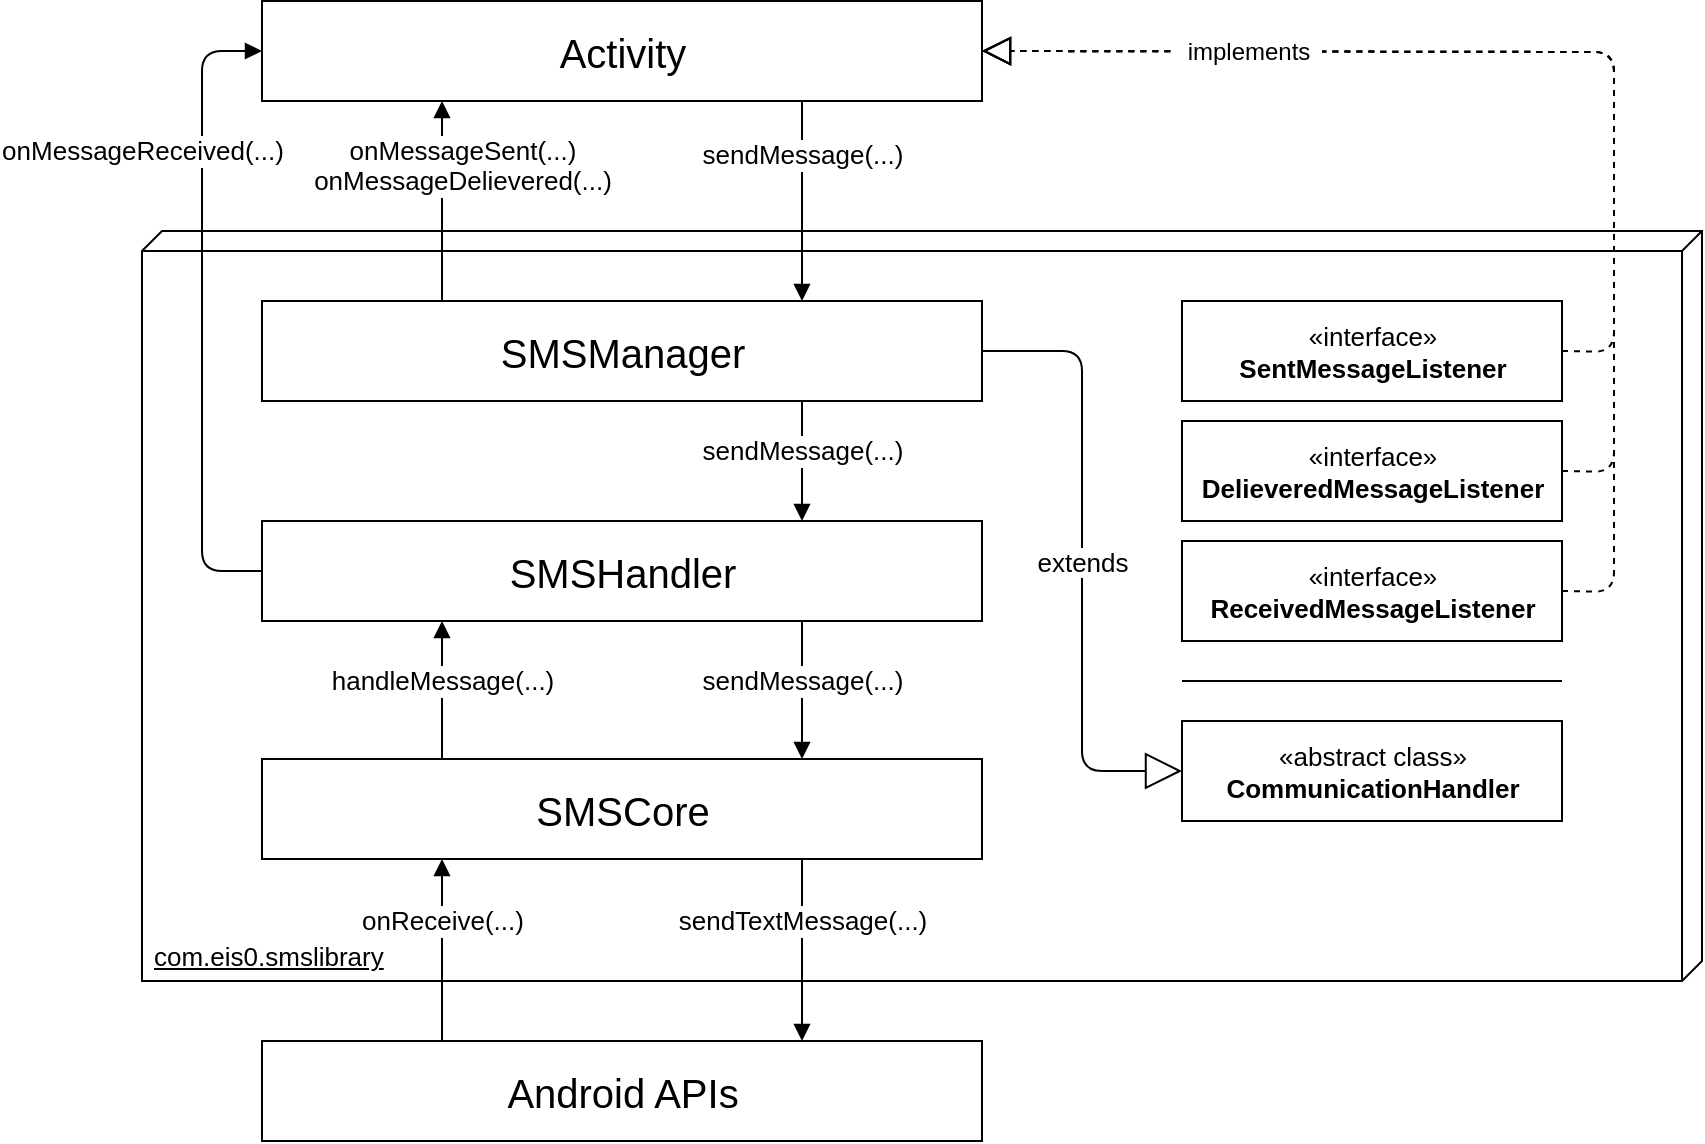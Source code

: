 <mxfile version="12.2.0" type="github" pages="1">
  <diagram id="YYsei6YaZ76_LZ5eATAH" name="Page-1">
    <mxGraphModel dx="977" dy="625" grid="1" gridSize="10" guides="1" tooltips="1" connect="1" arrows="1" fold="1" page="1" pageScale="1" pageWidth="1169" pageHeight="827" math="0" shadow="0">
      <root>
        <mxCell id="0"/>
        <mxCell id="1" parent="0"/>
        <mxCell id="ia2LMY_d4FnOKpg2bx_S-1" value="com.eis0.smslibrary" style="verticalAlign=bottom;align=left;spacingTop=8;spacingLeft=4;spacingRight=12;shape=cube;size=10;direction=south;fontStyle=4;html=1;fontSize=13;spacingBottom=2;" vertex="1" parent="1">
          <mxGeometry x="194" y="242.5" width="780" height="375" as="geometry"/>
        </mxCell>
        <mxCell id="ia2LMY_d4FnOKpg2bx_S-2" value="Android APIs" style="html=1;fontSize=20;" vertex="1" parent="1">
          <mxGeometry x="254" y="647.5" width="360" height="50" as="geometry"/>
        </mxCell>
        <mxCell id="ia2LMY_d4FnOKpg2bx_S-3" value="SMSCore" style="html=1;fontSize=20;" vertex="1" parent="1">
          <mxGeometry x="254" y="506.5" width="360" height="50" as="geometry"/>
        </mxCell>
        <mxCell id="ia2LMY_d4FnOKpg2bx_S-4" value="SMSHandler" style="html=1;fontSize=20;" vertex="1" parent="1">
          <mxGeometry x="254" y="387.5" width="360" height="50" as="geometry"/>
        </mxCell>
        <mxCell id="ia2LMY_d4FnOKpg2bx_S-5" value="onReceive(...)" style="html=1;verticalAlign=bottom;endArrow=block;entryX=0.25;entryY=1;entryDx=0;entryDy=0;exitX=0.25;exitY=0;exitDx=0;exitDy=0;fontSize=13;" edge="1" parent="1" source="ia2LMY_d4FnOKpg2bx_S-2" target="ia2LMY_d4FnOKpg2bx_S-3">
          <mxGeometry x="0.099" width="80" relative="1" as="geometry">
            <mxPoint x="254" y="697.5" as="sourcePoint"/>
            <mxPoint x="334" y="697.5" as="targetPoint"/>
            <mxPoint as="offset"/>
          </mxGeometry>
        </mxCell>
        <mxCell id="ia2LMY_d4FnOKpg2bx_S-6" value="sendTextMessage(...)" style="html=1;verticalAlign=bottom;endArrow=block;entryX=0.75;entryY=0;entryDx=0;entryDy=0;exitX=0.75;exitY=1;exitDx=0;exitDy=0;fontSize=13;" edge="1" parent="1" source="ia2LMY_d4FnOKpg2bx_S-3" target="ia2LMY_d4FnOKpg2bx_S-2">
          <mxGeometry x="-0.099" width="80" relative="1" as="geometry">
            <mxPoint x="354" y="635.5" as="sourcePoint"/>
            <mxPoint x="354" y="566.5" as="targetPoint"/>
            <mxPoint as="offset"/>
          </mxGeometry>
        </mxCell>
        <mxCell id="ia2LMY_d4FnOKpg2bx_S-7" value="handleMessage(...)" style="html=1;verticalAlign=bottom;endArrow=block;entryX=0.25;entryY=1;entryDx=0;entryDy=0;exitX=0.25;exitY=0;exitDx=0;exitDy=0;fontSize=13;" edge="1" parent="1" source="ia2LMY_d4FnOKpg2bx_S-3" target="ia2LMY_d4FnOKpg2bx_S-4">
          <mxGeometry x="-0.159" width="80" relative="1" as="geometry">
            <mxPoint x="354" y="697.5" as="sourcePoint"/>
            <mxPoint x="354" y="566.5" as="targetPoint"/>
            <mxPoint as="offset"/>
          </mxGeometry>
        </mxCell>
        <mxCell id="ia2LMY_d4FnOKpg2bx_S-8" value="sendMessage(...)" style="html=1;verticalAlign=bottom;endArrow=block;entryX=0.75;entryY=0;entryDx=0;entryDy=0;exitX=0.75;exitY=1;exitDx=0;exitDy=0;fontSize=13;" edge="1" parent="1" source="ia2LMY_d4FnOKpg2bx_S-4" target="ia2LMY_d4FnOKpg2bx_S-3">
          <mxGeometry x="0.159" width="80" relative="1" as="geometry">
            <mxPoint x="354" y="516.5" as="sourcePoint"/>
            <mxPoint x="354" y="447.5" as="targetPoint"/>
            <mxPoint as="offset"/>
          </mxGeometry>
        </mxCell>
        <mxCell id="ia2LMY_d4FnOKpg2bx_S-9" value="SMSManager" style="html=1;fontSize=20;" vertex="1" parent="1">
          <mxGeometry x="254" y="277.5" width="360" height="50" as="geometry"/>
        </mxCell>
        <mxCell id="ia2LMY_d4FnOKpg2bx_S-10" value="sendMessage(...)" style="html=1;verticalAlign=bottom;endArrow=block;entryX=0.75;entryY=0;entryDx=0;entryDy=0;exitX=0.75;exitY=1;exitDx=0;exitDy=0;fontSize=13;" edge="1" parent="1" source="ia2LMY_d4FnOKpg2bx_S-9" target="ia2LMY_d4FnOKpg2bx_S-4">
          <mxGeometry x="0.159" width="80" relative="1" as="geometry">
            <mxPoint x="674" y="368.5" as="sourcePoint"/>
            <mxPoint x="674" y="437.5" as="targetPoint"/>
            <mxPoint as="offset"/>
          </mxGeometry>
        </mxCell>
        <mxCell id="ia2LMY_d4FnOKpg2bx_S-12" value="Activity" style="html=1;fontSize=20;" vertex="1" parent="1">
          <mxGeometry x="254" y="127.5" width="360" height="50" as="geometry"/>
        </mxCell>
        <mxCell id="ia2LMY_d4FnOKpg2bx_S-13" value="sendMessage(...)" style="html=1;verticalAlign=bottom;endArrow=block;entryX=0.75;entryY=0;entryDx=0;entryDy=0;exitX=0.75;exitY=1;exitDx=0;exitDy=0;fontSize=13;" edge="1" parent="1" source="ia2LMY_d4FnOKpg2bx_S-12" target="ia2LMY_d4FnOKpg2bx_S-9">
          <mxGeometry x="-0.25" width="80" relative="1" as="geometry">
            <mxPoint x="534" y="337.5" as="sourcePoint"/>
            <mxPoint x="534" y="397.5" as="targetPoint"/>
            <mxPoint as="offset"/>
          </mxGeometry>
        </mxCell>
        <mxCell id="ia2LMY_d4FnOKpg2bx_S-14" value="onMessageReceived(...)" style="html=1;verticalAlign=bottom;endArrow=block;entryX=0;entryY=0.5;entryDx=0;entryDy=0;fontSize=13;exitX=0;exitY=0.5;exitDx=0;exitDy=0;" edge="1" parent="1" source="ia2LMY_d4FnOKpg2bx_S-4" target="ia2LMY_d4FnOKpg2bx_S-12">
          <mxGeometry x="0.433" y="30" width="80" relative="1" as="geometry">
            <mxPoint x="34" y="327.5" as="sourcePoint"/>
            <mxPoint x="354" y="447.5" as="targetPoint"/>
            <mxPoint as="offset"/>
            <Array as="points">
              <mxPoint x="224" y="412.5"/>
              <mxPoint x="224" y="152.5"/>
            </Array>
          </mxGeometry>
        </mxCell>
        <mxCell id="ia2LMY_d4FnOKpg2bx_S-15" value="onMessageSent(...)&lt;br&gt;onMessageDelievered(...)" style="html=1;verticalAlign=bottom;endArrow=block;entryX=0.25;entryY=1;entryDx=0;entryDy=0;exitX=0.25;exitY=0;exitDx=0;exitDy=0;fontSize=13;" edge="1" parent="1" source="ia2LMY_d4FnOKpg2bx_S-9" target="ia2LMY_d4FnOKpg2bx_S-12">
          <mxGeometry y="-10" width="80" relative="1" as="geometry">
            <mxPoint x="354" y="516.5" as="sourcePoint"/>
            <mxPoint x="354" y="447.5" as="targetPoint"/>
            <mxPoint as="offset"/>
          </mxGeometry>
        </mxCell>
        <mxCell id="ia2LMY_d4FnOKpg2bx_S-16" value="«interface»&lt;br&gt;&lt;b&gt;ReceivedMessageListener&lt;/b&gt;" style="html=1;fontSize=13;align=center;" vertex="1" parent="1">
          <mxGeometry x="714" y="397.5" width="190" height="50" as="geometry"/>
        </mxCell>
        <mxCell id="ia2LMY_d4FnOKpg2bx_S-17" value="«interface»&lt;br&gt;&lt;b&gt;SentMessageListener&lt;/b&gt;" style="html=1;fontSize=13;align=center;" vertex="1" parent="1">
          <mxGeometry x="714" y="277.5" width="190" height="50" as="geometry"/>
        </mxCell>
        <mxCell id="ia2LMY_d4FnOKpg2bx_S-18" value="«interface»&lt;br&gt;&lt;b&gt;DelieveredMessageListener&lt;/b&gt;" style="html=1;fontSize=13;align=center;" vertex="1" parent="1">
          <mxGeometry x="714" y="337.5" width="190" height="50" as="geometry"/>
        </mxCell>
        <mxCell id="ia2LMY_d4FnOKpg2bx_S-19" value="«abstract class»&lt;br&gt;&lt;b&gt;CommunicationHandler&lt;/b&gt;" style="html=1;fontSize=13;align=center;" vertex="1" parent="1">
          <mxGeometry x="714" y="487.5" width="190" height="50" as="geometry"/>
        </mxCell>
        <mxCell id="ia2LMY_d4FnOKpg2bx_S-20" value="extends" style="endArrow=block;endSize=16;endFill=0;html=1;fontSize=13;exitX=1;exitY=0.5;exitDx=0;exitDy=0;entryX=0;entryY=0.5;entryDx=0;entryDy=0;" edge="1" parent="1" source="ia2LMY_d4FnOKpg2bx_S-9" target="ia2LMY_d4FnOKpg2bx_S-19">
          <mxGeometry width="160" relative="1" as="geometry">
            <mxPoint x="124" y="717.5" as="sourcePoint"/>
            <mxPoint x="284" y="717.5" as="targetPoint"/>
            <Array as="points">
              <mxPoint x="664" y="302.5"/>
              <mxPoint x="664" y="512.5"/>
            </Array>
          </mxGeometry>
        </mxCell>
        <mxCell id="ia2LMY_d4FnOKpg2bx_S-21" value="" style="line;strokeWidth=1;fillColor=none;align=left;verticalAlign=middle;spacingTop=-1;spacingLeft=3;spacingRight=3;rotatable=0;labelPosition=right;points=[];portConstraint=eastwest;fontSize=13;" vertex="1" parent="1">
          <mxGeometry x="714" y="463.5" width="190" height="8" as="geometry"/>
        </mxCell>
        <mxCell id="ia2LMY_d4FnOKpg2bx_S-24" value="" style="endArrow=block;dashed=1;endFill=0;endSize=12;html=1;exitX=1;exitY=0.5;exitDx=0;exitDy=0;entryX=1;entryY=0.5;entryDx=0;entryDy=0;" edge="1" parent="1" source="ia2LMY_d4FnOKpg2bx_S-18" target="ia2LMY_d4FnOKpg2bx_S-12">
          <mxGeometry width="160" relative="1" as="geometry">
            <mxPoint x="120" y="720" as="sourcePoint"/>
            <mxPoint x="280" y="720" as="targetPoint"/>
            <Array as="points">
              <mxPoint x="930" y="363"/>
              <mxPoint x="930" y="153"/>
            </Array>
          </mxGeometry>
        </mxCell>
        <mxCell id="ia2LMY_d4FnOKpg2bx_S-25" value="" style="endArrow=block;dashed=1;endFill=0;endSize=12;html=1;entryX=1;entryY=0.5;entryDx=0;entryDy=0;exitX=1;exitY=0.5;exitDx=0;exitDy=0;" edge="1" parent="1" source="ia2LMY_d4FnOKpg2bx_S-16" target="ia2LMY_d4FnOKpg2bx_S-12">
          <mxGeometry width="160" relative="1" as="geometry">
            <mxPoint x="120" y="720" as="sourcePoint"/>
            <mxPoint x="280" y="720" as="targetPoint"/>
            <Array as="points">
              <mxPoint x="930" y="423"/>
              <mxPoint x="930" y="153"/>
            </Array>
          </mxGeometry>
        </mxCell>
        <mxCell id="ia2LMY_d4FnOKpg2bx_S-26" value="" style="endArrow=block;dashed=1;endFill=0;endSize=12;html=1;entryX=1;entryY=0.5;entryDx=0;entryDy=0;exitX=1;exitY=0.5;exitDx=0;exitDy=0;" edge="1" parent="1" source="ia2LMY_d4FnOKpg2bx_S-17" target="ia2LMY_d4FnOKpg2bx_S-12">
          <mxGeometry width="160" relative="1" as="geometry">
            <mxPoint x="120" y="720" as="sourcePoint"/>
            <mxPoint x="280" y="720" as="targetPoint"/>
            <Array as="points">
              <mxPoint x="930" y="303"/>
              <mxPoint x="930" y="153"/>
            </Array>
          </mxGeometry>
        </mxCell>
        <mxCell id="ia2LMY_d4FnOKpg2bx_S-28" value="implements" style="html=1;fillColor=#ffffff;strokeColor=none;" vertex="1" parent="1">
          <mxGeometry x="710" y="144" width="74" height="18" as="geometry"/>
        </mxCell>
      </root>
    </mxGraphModel>
  </diagram>
</mxfile>
